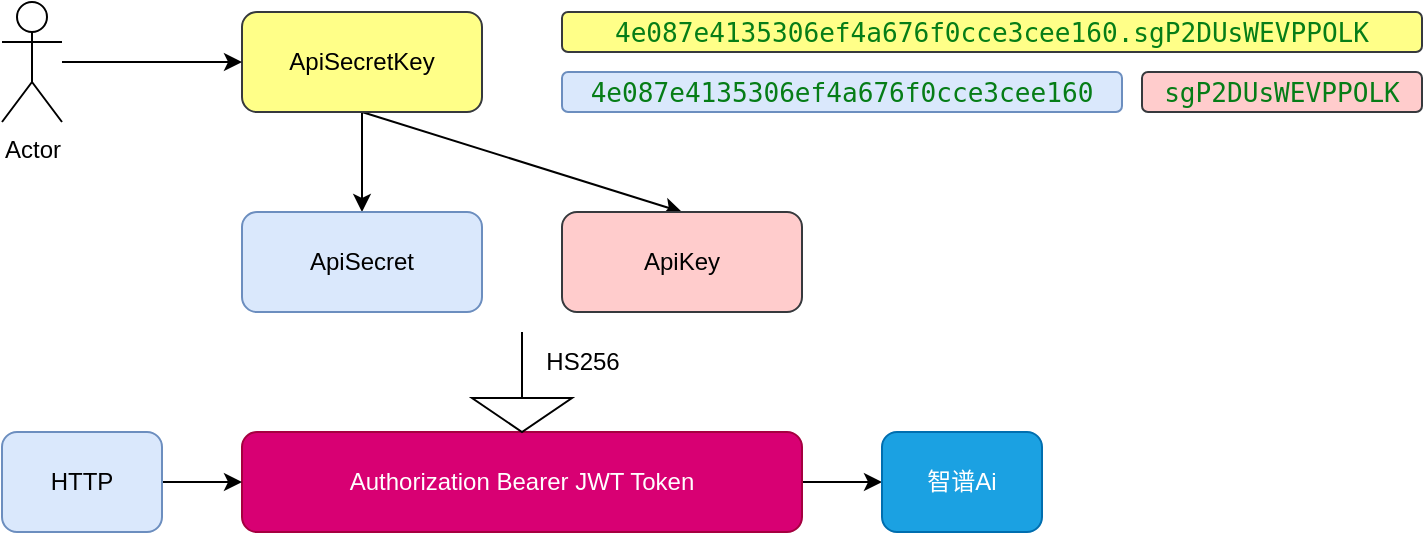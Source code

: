 <mxfile version="20.5.3" type="embed" pages="2"><diagram id="T5lC3V_ZMaQrHtj8_HzM" name="第 1 页"><mxGraphModel dx="752" dy="537" grid="0" gridSize="10" guides="1" tooltips="1" connect="1" arrows="1" fold="1" page="1" pageScale="1" pageWidth="900" pageHeight="1600" math="0" shadow="0"><root><mxCell id="0"/><mxCell id="1" parent="0"/><mxCell id="n0r_kAefHaXU4tZYGgFK-6" style="edgeStyle=orthogonalEdgeStyle;rounded=0;orthogonalLoop=1;jettySize=auto;html=1;exitX=0.5;exitY=1;exitDx=0;exitDy=0;entryX=0.5;entryY=0;entryDx=0;entryDy=0;" parent="1" source="n0r_kAefHaXU4tZYGgFK-1" target="n0r_kAefHaXU4tZYGgFK-4" edge="1"><mxGeometry relative="1" as="geometry"/></mxCell><mxCell id="n0r_kAefHaXU4tZYGgFK-7" style="rounded=0;orthogonalLoop=1;jettySize=auto;html=1;exitX=0.5;exitY=1;exitDx=0;exitDy=0;entryX=0.5;entryY=0;entryDx=0;entryDy=0;" parent="1" source="n0r_kAefHaXU4tZYGgFK-1" target="n0r_kAefHaXU4tZYGgFK-5" edge="1"><mxGeometry relative="1" as="geometry"/></mxCell><mxCell id="n0r_kAefHaXU4tZYGgFK-1" value="ApiSecretKey" style="rounded=1;whiteSpace=wrap;html=1;fillColor=#ffff88;strokeColor=#36393d;" parent="1" vertex="1"><mxGeometry x="200" y="300" width="120" height="50" as="geometry"/></mxCell><mxCell id="n0r_kAefHaXU4tZYGgFK-3" value="" style="edgeStyle=orthogonalEdgeStyle;rounded=0;orthogonalLoop=1;jettySize=auto;html=1;" parent="1" source="n0r_kAefHaXU4tZYGgFK-2" target="n0r_kAefHaXU4tZYGgFK-1" edge="1"><mxGeometry relative="1" as="geometry"/></mxCell><mxCell id="n0r_kAefHaXU4tZYGgFK-2" value="Actor" style="shape=umlActor;verticalLabelPosition=bottom;verticalAlign=top;html=1;outlineConnect=0;" parent="1" vertex="1"><mxGeometry x="80" y="295" width="30" height="60" as="geometry"/></mxCell><mxCell id="n0r_kAefHaXU4tZYGgFK-4" value="ApiSecret" style="rounded=1;whiteSpace=wrap;html=1;fillColor=#dae8fc;strokeColor=#6c8ebf;" parent="1" vertex="1"><mxGeometry x="200" y="400" width="120" height="50" as="geometry"/></mxCell><mxCell id="n0r_kAefHaXU4tZYGgFK-5" value="ApiKey" style="rounded=1;whiteSpace=wrap;html=1;fillColor=#ffcccc;strokeColor=#36393d;" parent="1" vertex="1"><mxGeometry x="360" y="400" width="120" height="50" as="geometry"/></mxCell><mxCell id="n0r_kAefHaXU4tZYGgFK-8" value="&lt;div style=&quot;color: rgb(8, 8, 8); font-family: &amp;quot;JetBrains Mono&amp;quot;, monospace; font-size: 9.8pt;&quot;&gt;&lt;span style=&quot;color: rgb(6, 125, 23);&quot;&gt;4e087e4135306ef4a676f0cce3cee160.sgP2DUsWEVPPOLK&lt;/span&gt;&lt;/div&gt;" style="rounded=1;whiteSpace=wrap;html=1;fillColor=#ffff88;strokeColor=#36393d;" parent="1" vertex="1"><mxGeometry x="360" y="300" width="430" height="20" as="geometry"/></mxCell><mxCell id="n0r_kAefHaXU4tZYGgFK-9" value="&lt;div style=&quot;color: rgb(8, 8, 8); font-family: &amp;quot;JetBrains Mono&amp;quot;, monospace; font-size: 9.8pt;&quot;&gt;&lt;span style=&quot;color: rgb(6, 125, 23);&quot;&gt;4e087e4135306ef4a676f0cce3cee160&lt;/span&gt;&lt;/div&gt;" style="rounded=1;whiteSpace=wrap;html=1;fillColor=#dae8fc;strokeColor=#6c8ebf;" parent="1" vertex="1"><mxGeometry x="360" y="330" width="280" height="20" as="geometry"/></mxCell><mxCell id="n0r_kAefHaXU4tZYGgFK-10" value="&lt;div style=&quot;color: rgb(8, 8, 8); font-family: &amp;quot;JetBrains Mono&amp;quot;, monospace; font-size: 9.8pt;&quot;&gt;&lt;span style=&quot;color: rgb(6, 125, 23);&quot;&gt;sgP2DUsWEVPPOLK&lt;/span&gt;&lt;br&gt;&lt;/div&gt;" style="rounded=1;whiteSpace=wrap;html=1;fillColor=#ffcccc;strokeColor=#36393d;" parent="1" vertex="1"><mxGeometry x="650" y="330" width="140" height="20" as="geometry"/></mxCell><mxCell id="n0r_kAefHaXU4tZYGgFK-16" style="edgeStyle=none;rounded=0;orthogonalLoop=1;jettySize=auto;html=1;exitX=1;exitY=0.5;exitDx=0;exitDy=0;entryX=0;entryY=0.5;entryDx=0;entryDy=0;" parent="1" source="n0r_kAefHaXU4tZYGgFK-12" target="n0r_kAefHaXU4tZYGgFK-15" edge="1"><mxGeometry relative="1" as="geometry"/></mxCell><mxCell id="n0r_kAefHaXU4tZYGgFK-12" value="Authorization Bearer JWT Token" style="rounded=1;whiteSpace=wrap;html=1;fillColor=#d80073;strokeColor=#A50040;fontColor=#ffffff;" parent="1" vertex="1"><mxGeometry x="200" y="510" width="280" height="50" as="geometry"/></mxCell><mxCell id="n0r_kAefHaXU4tZYGgFK-14" style="edgeStyle=none;rounded=0;orthogonalLoop=1;jettySize=auto;html=1;exitX=1;exitY=0.5;exitDx=0;exitDy=0;" parent="1" source="n0r_kAefHaXU4tZYGgFK-13" target="n0r_kAefHaXU4tZYGgFK-12" edge="1"><mxGeometry relative="1" as="geometry"/></mxCell><mxCell id="n0r_kAefHaXU4tZYGgFK-13" value="HTTP" style="rounded=1;whiteSpace=wrap;html=1;fillColor=#dae8fc;strokeColor=#6c8ebf;" parent="1" vertex="1"><mxGeometry x="80" y="510" width="80" height="50" as="geometry"/></mxCell><mxCell id="n0r_kAefHaXU4tZYGgFK-15" value="智谱Ai" style="rounded=1;whiteSpace=wrap;html=1;fillColor=#1ba1e2;strokeColor=#006EAF;fontColor=#ffffff;" parent="1" vertex="1"><mxGeometry x="520" y="510" width="80" height="50" as="geometry"/></mxCell><mxCell id="n0r_kAefHaXU4tZYGgFK-17" value="" style="html=1;shadow=0;dashed=0;align=center;verticalAlign=middle;shape=mxgraph.arrows2.arrow;dy=1;dx=17;direction=south;notch=0;labelBackgroundColor=none;" parent="1" vertex="1"><mxGeometry x="315" y="460" width="50" height="50" as="geometry"/></mxCell><mxCell id="n0r_kAefHaXU4tZYGgFK-19" value="HS256" style="text;html=1;align=center;verticalAlign=middle;resizable=0;points=[];autosize=1;strokeColor=none;fillColor=none;" parent="1" vertex="1"><mxGeometry x="340" y="460" width="60" height="30" as="geometry"/></mxCell></root></mxGraphModel></diagram><diagram id="5ZydTJUIEHrtRD0YGt-A" name="第 2 页"><mxGraphModel dx="752" dy="537" grid="0" gridSize="10" guides="1" tooltips="1" connect="1" arrows="1" fold="1" page="1" pageScale="1" pageWidth="900" pageHeight="1600" math="0" shadow="0"><root><mxCell id="0"/><mxCell id="1" parent="0"/><mxCell id="bUe6fS2eLB9y7Jn7jJjl-30" style="edgeStyle=orthogonalEdgeStyle;rounded=0;orthogonalLoop=1;jettySize=auto;html=1;exitX=0.75;exitY=1;exitDx=0;exitDy=0;entryX=0.75;entryY=0;entryDx=0;entryDy=0;fontSize=14;" parent="1" source="bUe6fS2eLB9y7Jn7jJjl-3" target="bUe6fS2eLB9y7Jn7jJjl-6" edge="1"><mxGeometry relative="1" as="geometry"/></mxCell><mxCell id="bUe6fS2eLB9y7Jn7jJjl-3" value="&lt;font style=&quot;font-size: 14px;&quot;&gt;工厂配置🏭&lt;/font&gt;" style="rounded=1;whiteSpace=wrap;html=1;labelBackgroundColor=none;fillColor=#fff2cc;strokeColor=#d6b656;gradientColor=#ffd966;" parent="1" vertex="1"><mxGeometry x="175" y="224" width="120" height="60" as="geometry"/></mxCell><mxCell id="bUe6fS2eLB9y7Jn7jJjl-5" value="" style="edgeStyle=none;rounded=0;orthogonalLoop=1;jettySize=auto;html=1;" parent="1" source="bUe6fS2eLB9y7Jn7jJjl-4" target="bUe6fS2eLB9y7Jn7jJjl-3" edge="1"><mxGeometry relative="1" as="geometry"/></mxCell><mxCell id="bUe6fS2eLB9y7Jn7jJjl-27" style="edgeStyle=orthogonalEdgeStyle;rounded=0;orthogonalLoop=1;jettySize=auto;html=1;exitX=0.5;exitY=0.5;exitDx=0;exitDy=0;exitPerimeter=0;entryX=0;entryY=0.5;entryDx=0;entryDy=0;fontSize=14;" parent="1" source="bUe6fS2eLB9y7Jn7jJjl-4" target="bUe6fS2eLB9y7Jn7jJjl-6" edge="1"><mxGeometry relative="1" as="geometry"><Array as="points"><mxPoint x="84" y="354"/></Array></mxGeometry></mxCell><mxCell id="bUe6fS2eLB9y7Jn7jJjl-28" value="请求接口" style="edgeLabel;html=1;align=center;verticalAlign=middle;resizable=0;points=[];fontSize=14;" parent="bUe6fS2eLB9y7Jn7jJjl-27" vertex="1" connectable="0"><mxGeometry x="0.403" y="5" relative="1" as="geometry"><mxPoint x="6" y="5" as="offset"/></mxGeometry></mxCell><mxCell id="bUe6fS2eLB9y7Jn7jJjl-4" value="Actor" style="shape=umlActor;verticalLabelPosition=bottom;verticalAlign=top;html=1;outlineConnect=0;labelBackgroundColor=none;" parent="1" vertex="1"><mxGeometry x="69" y="224" width="30" height="60" as="geometry"/></mxCell><mxCell id="bUe6fS2eLB9y7Jn7jJjl-14" style="edgeStyle=none;rounded=0;orthogonalLoop=1;jettySize=auto;html=1;exitX=1;exitY=0.5;exitDx=0;exitDy=0;fontSize=14;" parent="1" source="bUe6fS2eLB9y7Jn7jJjl-6" target="bUe6fS2eLB9y7Jn7jJjl-8" edge="1"><mxGeometry relative="1" as="geometry"/></mxCell><mxCell id="bUe6fS2eLB9y7Jn7jJjl-31" style="edgeStyle=orthogonalEdgeStyle;rounded=0;orthogonalLoop=1;jettySize=auto;html=1;exitX=0.25;exitY=0;exitDx=0;exitDy=0;entryX=0.25;entryY=1;entryDx=0;entryDy=0;fontSize=14;" parent="1" source="bUe6fS2eLB9y7Jn7jJjl-6" target="bUe6fS2eLB9y7Jn7jJjl-3" edge="1"><mxGeometry relative="1" as="geometry"/></mxCell><mxCell id="bUe6fS2eLB9y7Jn7jJjl-6" value="&lt;font style=&quot;font-size: 14px;&quot;&gt;获取会话&lt;/font&gt;" style="rounded=1;whiteSpace=wrap;html=1;labelBackgroundColor=none;fillColor=#d5e8d4;strokeColor=#82b366;gradientColor=#97d077;" parent="1" vertex="1"><mxGeometry x="175" y="324" width="120" height="60" as="geometry"/></mxCell><mxCell id="bUe6fS2eLB9y7Jn7jJjl-22" style="edgeStyle=none;rounded=0;orthogonalLoop=1;jettySize=auto;html=1;exitX=0.5;exitY=1;exitDx=0;exitDy=0;entryX=0.5;entryY=0;entryDx=0;entryDy=0;fontSize=14;" parent="1" source="bUe6fS2eLB9y7Jn7jJjl-8" target="bUe6fS2eLB9y7Jn7jJjl-15" edge="1"><mxGeometry relative="1" as="geometry"/></mxCell><mxCell id="bUe6fS2eLB9y7Jn7jJjl-8" value="&lt;span style=&quot;font-size: 14px;&quot;&gt;服务请求&lt;/span&gt;" style="rounded=1;whiteSpace=wrap;html=1;labelBackgroundColor=none;fillColor=#dae8fc;strokeColor=#6c8ebf;gradientColor=#7ea6e0;" parent="1" vertex="1"><mxGeometry x="357" y="324" width="220" height="60" as="geometry"/></mxCell><mxCell id="bUe6fS2eLB9y7Jn7jJjl-10" value="模型" style="rounded=1;whiteSpace=wrap;html=1;labelBackgroundColor=none;fontSize=14;fillColor=#ffff88;strokeColor=#36393d;" parent="1" vertex="1"><mxGeometry x="367" y="372" width="46" height="23" as="geometry"/></mxCell><mxCell id="bUe6fS2eLB9y7Jn7jJjl-11" value="提问" style="rounded=1;whiteSpace=wrap;html=1;labelBackgroundColor=none;fontSize=14;fillColor=#cce5ff;strokeColor=#36393d;" parent="1" vertex="1"><mxGeometry x="419" y="372" width="46" height="23" as="geometry"/></mxCell><mxCell id="bUe6fS2eLB9y7Jn7jJjl-12" value="随机性" style="rounded=1;whiteSpace=wrap;html=1;labelBackgroundColor=none;fontSize=14;fillColor=#cdeb8b;strokeColor=#36393d;" parent="1" vertex="1"><mxGeometry x="471" y="372" width="46" height="23" as="geometry"/></mxCell><mxCell id="bUe6fS2eLB9y7Jn7jJjl-13" value="多样性" style="rounded=1;whiteSpace=wrap;html=1;labelBackgroundColor=none;fontSize=14;fillColor=#ffcccc;strokeColor=#36393d;" parent="1" vertex="1"><mxGeometry x="523" y="372" width="46" height="23" as="geometry"/></mxCell><mxCell id="bUe6fS2eLB9y7Jn7jJjl-23" style="edgeStyle=orthogonalEdgeStyle;rounded=0;orthogonalLoop=1;jettySize=auto;html=1;exitX=0;exitY=0.5;exitDx=0;exitDy=0;entryX=0.5;entryY=0.5;entryDx=0;entryDy=0;entryPerimeter=0;fontSize=14;" parent="1" source="bUe6fS2eLB9y7Jn7jJjl-15" target="bUe6fS2eLB9y7Jn7jJjl-4" edge="1"><mxGeometry relative="1" as="geometry"/></mxCell><mxCell id="bUe6fS2eLB9y7Jn7jJjl-24" value="返回结果" style="edgeLabel;html=1;align=center;verticalAlign=middle;resizable=0;points=[];fontSize=14;" parent="bUe6fS2eLB9y7Jn7jJjl-23" vertex="1" connectable="0"><mxGeometry x="-0.427" y="-1" relative="1" as="geometry"><mxPoint as="offset"/></mxGeometry></mxCell><mxCell id="bUe6fS2eLB9y7Jn7jJjl-15" value="" style="rounded=1;whiteSpace=wrap;html=1;labelBackgroundColor=none;fillColor=#e6d0de;gradientColor=#d5739d;strokeColor=#996185;" parent="1" vertex="1"><mxGeometry x="357" y="450" width="220" height="60" as="geometry"/></mxCell><mxCell id="bUe6fS2eLB9y7Jn7jJjl-17" value="模型&lt;br&gt;填充" style="rounded=1;whiteSpace=wrap;html=1;labelBackgroundColor=none;fontSize=14;" parent="1" vertex="1"><mxGeometry x="369" y="461.5" width="51" height="37" as="geometry"/></mxCell><mxCell id="bUe6fS2eLB9y7Jn7jJjl-19" value="Token" style="rounded=1;whiteSpace=wrap;html=1;labelBackgroundColor=none;fontSize=14;" parent="1" vertex="1"><mxGeometry x="441.5" y="461.5" width="51" height="37" as="geometry"/></mxCell><mxCell id="bUe6fS2eLB9y7Jn7jJjl-20" value="监听" style="rounded=1;whiteSpace=wrap;html=1;labelBackgroundColor=none;fontSize=14;" parent="1" vertex="1"><mxGeometry x="512" y="461.5" width="51" height="37" as="geometry"/></mxCell><mxCell id="bUe6fS2eLB9y7Jn7jJjl-32" value="ChatGLM SDK By xiaofuge" style="text;html=1;align=center;verticalAlign=middle;resizable=0;points=[];autosize=1;strokeColor=none;fillColor=none;fontSize=14;" parent="1" vertex="1"><mxGeometry x="389" y="224" width="188" height="29" as="geometry"/></mxCell></root></mxGraphModel></diagram></mxfile>